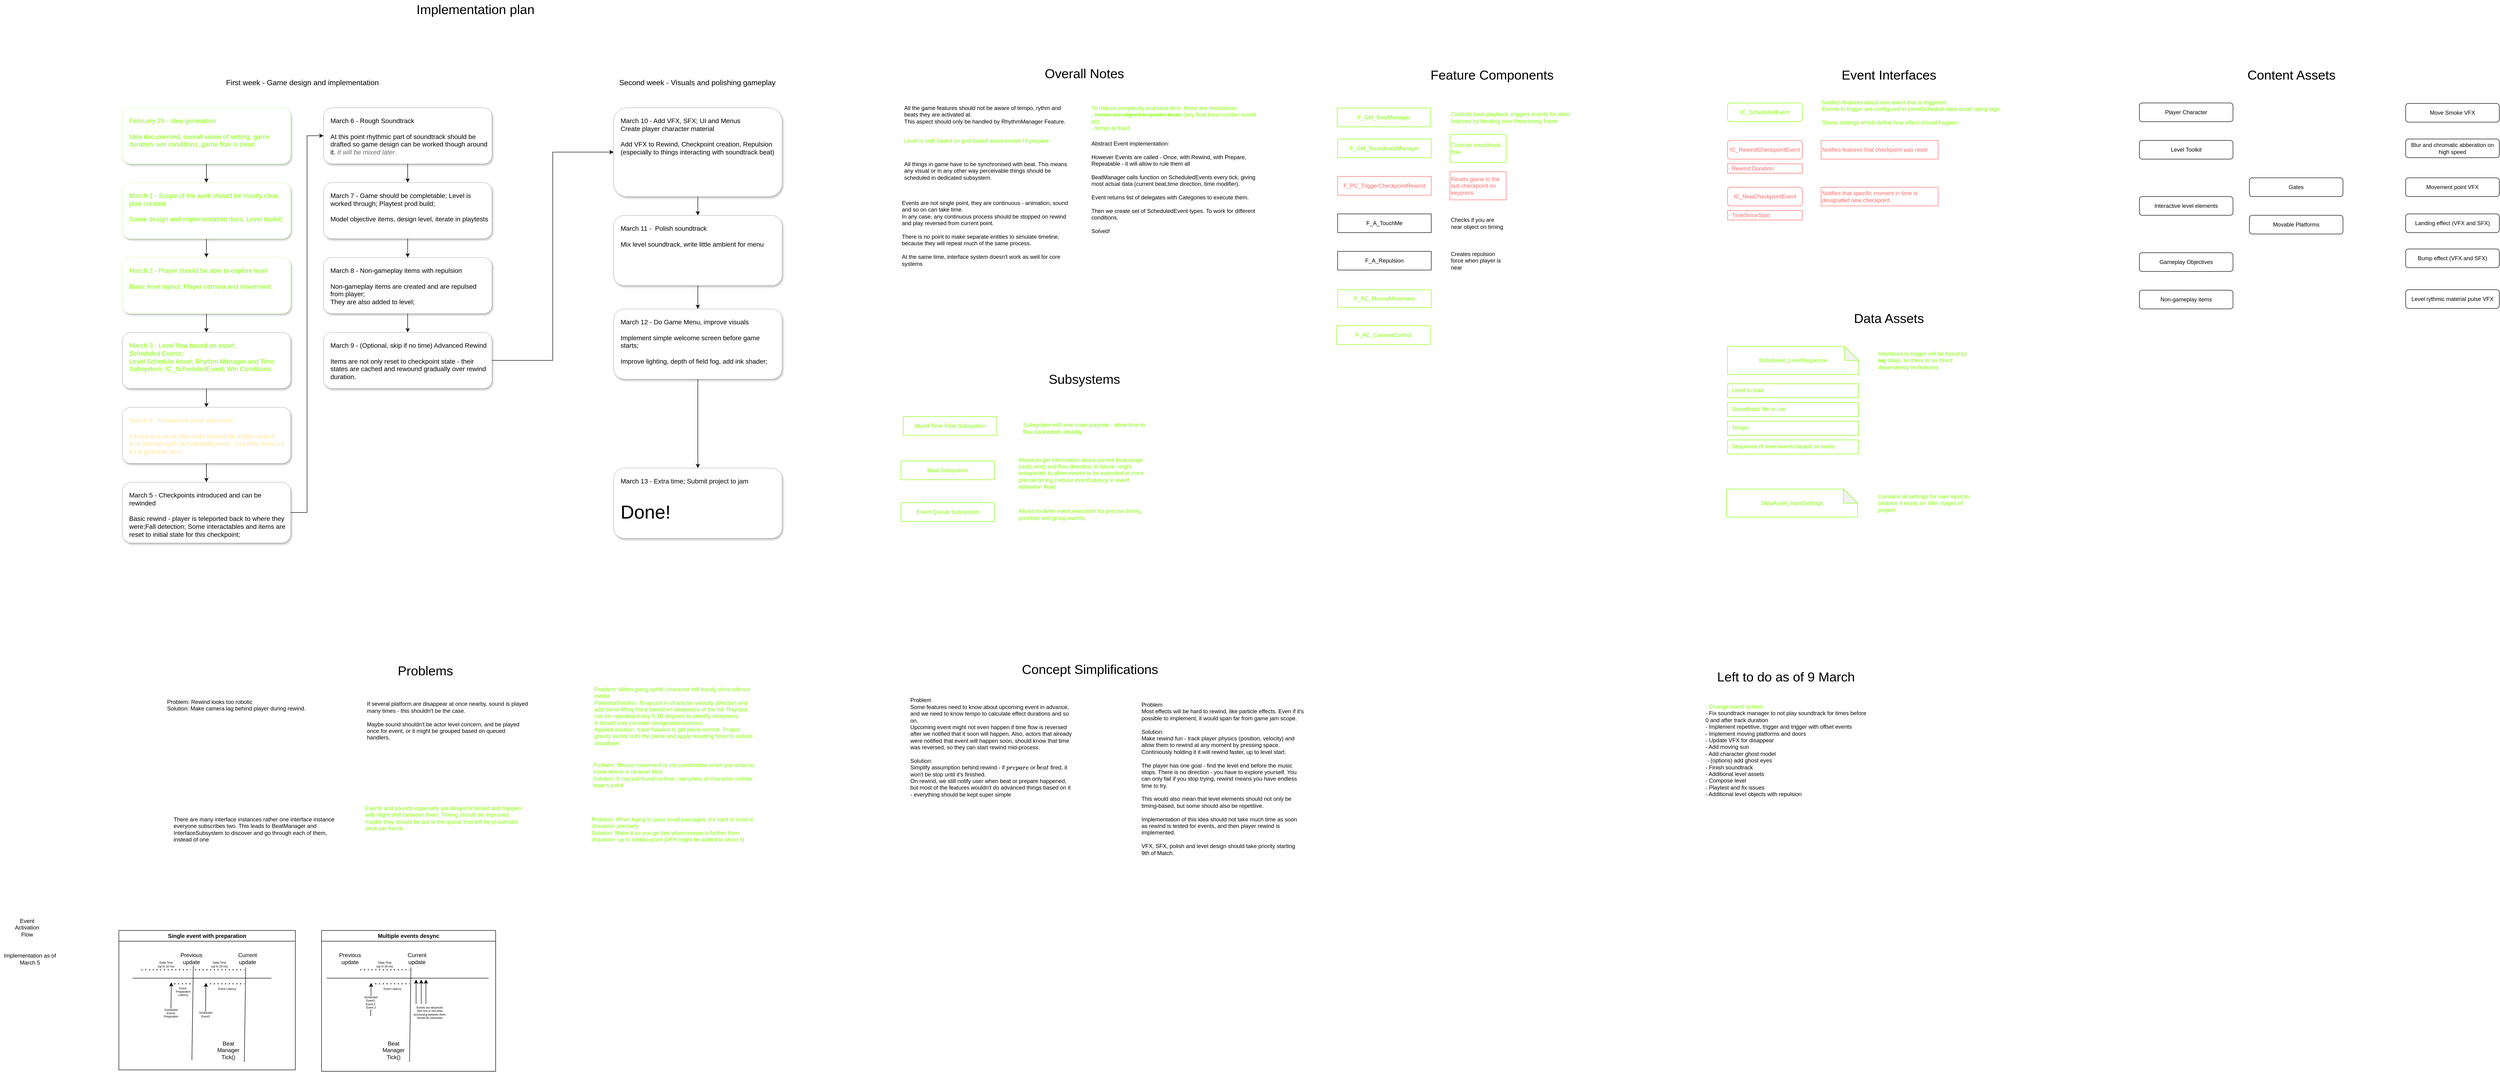 <mxfile version="23.1.5" type="device">
  <diagram name="Page-1" id="owv8p-Lf1dp_q_vDyG9w">
    <mxGraphModel dx="3429" dy="2417" grid="0" gridSize="10" guides="1" tooltips="1" connect="1" arrows="1" fold="1" page="0" pageScale="1" pageWidth="850" pageHeight="1100" math="0" shadow="0">
      <root>
        <mxCell id="0" />
        <mxCell id="1" parent="0" />
        <mxCell id="0gpyr5pIwed21yI04qNp-7" value="DataAsset_LevelSequence" style="shape=note;whiteSpace=wrap;html=1;backgroundOutline=1;darkOpacity=0.05;fontColor=#80FF00;strokeColor=#80FF00;" parent="1" vertex="1">
          <mxGeometry x="1760" y="-480" width="280" height="60" as="geometry" />
        </mxCell>
        <mxCell id="0gpyr5pIwed21yI04qNp-13" value="F_GM_SoundtrackManager" style="rounded=0;whiteSpace=wrap;html=1;fontColor=#80FF00;strokeColor=#80FF00;" parent="1" vertex="1">
          <mxGeometry x="927" y="-923" width="200" height="40" as="geometry" />
        </mxCell>
        <mxCell id="0gpyr5pIwed21yI04qNp-21" value="Interfaces to trigger will be found by &lt;strike&gt;tag&lt;/strike&gt;&amp;nbsp;class, so there is no direct dependency on features" style="text;html=1;align=left;verticalAlign=middle;whiteSpace=wrap;rounded=0;fontColor=#80FF00;strokeColor=none;" parent="1" vertex="1">
          <mxGeometry x="2080" y="-480" width="210" height="60" as="geometry" />
        </mxCell>
        <mxCell id="0gpyr5pIwed21yI04qNp-25" value="IC_RewindCheckpointEvent" style="rounded=1;whiteSpace=wrap;html=1;glass=0;fontColor=#FF6666;strokeColor=#FF6666;" parent="1" vertex="1">
          <mxGeometry x="1760" y="-920" width="160" height="40" as="geometry" />
        </mxCell>
        <mxCell id="0gpyr5pIwed21yI04qNp-26" value="F_GM_BeatManager" style="rounded=0;whiteSpace=wrap;html=1;fontColor=#80FF00;strokeColor=#80FF00;" parent="1" vertex="1">
          <mxGeometry x="926" y="-989" width="200" height="40" as="geometry" />
        </mxCell>
        <mxCell id="0gpyr5pIwed21yI04qNp-28" value="F_PC_TriggerCheckpointRewind" style="rounded=0;whiteSpace=wrap;html=1;strokeColor=#FF6666;fontColor=#FF6666;" parent="1" vertex="1">
          <mxGeometry x="927" y="-843" width="200" height="40" as="geometry" />
        </mxCell>
        <mxCell id="0gpyr5pIwed21yI04qNp-29" value="F_A_TouchMe" style="rounded=0;whiteSpace=wrap;html=1;" parent="1" vertex="1">
          <mxGeometry x="927" y="-763" width="200" height="40" as="geometry" />
        </mxCell>
        <mxCell id="0gpyr5pIwed21yI04qNp-31" value="Checks if you are near object on timing" style="text;html=1;align=left;verticalAlign=middle;whiteSpace=wrap;rounded=0;" parent="1" vertex="1">
          <mxGeometry x="1167" y="-763" width="120" height="40" as="geometry" />
        </mxCell>
        <mxCell id="0gpyr5pIwed21yI04qNp-32" value="Resets game to the last checkpoint on keypress" style="text;html=1;align=left;verticalAlign=middle;whiteSpace=wrap;rounded=0;strokeColor=#FF6666;fontColor=#FF6666;" parent="1" vertex="1">
          <mxGeometry x="1167" y="-853" width="120" height="60" as="geometry" />
        </mxCell>
        <mxCell id="0gpyr5pIwed21yI04qNp-33" value="Controls soundtrack flow" style="text;html=1;align=left;verticalAlign=middle;whiteSpace=wrap;rounded=0;fontColor=#80FF00;strokeColor=#80FF00;" parent="1" vertex="1">
          <mxGeometry x="1167" y="-933" width="120" height="60" as="geometry" />
        </mxCell>
        <mxCell id="0gpyr5pIwed21yI04qNp-35" value="F_A_Repulsion" style="rounded=0;whiteSpace=wrap;html=1;" parent="1" vertex="1">
          <mxGeometry x="927" y="-683" width="200" height="40" as="geometry" />
        </mxCell>
        <mxCell id="0gpyr5pIwed21yI04qNp-38" value="Creates repulsion force when player is near" style="text;html=1;align=left;verticalAlign=middle;whiteSpace=wrap;rounded=0;" parent="1" vertex="1">
          <mxGeometry x="1167" y="-683" width="120" height="40" as="geometry" />
        </mxCell>
        <mxCell id="0gpyr5pIwed21yI04qNp-39" value="IC_ScheduledEvent" style="rounded=1;whiteSpace=wrap;html=1;glass=0;strokeColor=#80FF00;fontColor=#80FF00;" parent="1" vertex="1">
          <mxGeometry x="1760" y="-1000" width="160" height="40" as="geometry" />
        </mxCell>
        <mxCell id="0gpyr5pIwed21yI04qNp-40" value="Feature Components" style="text;html=1;align=center;verticalAlign=middle;whiteSpace=wrap;rounded=0;fontSize=28;" parent="1" vertex="1">
          <mxGeometry x="1042" y="-1080" width="430" height="40" as="geometry" />
        </mxCell>
        <mxCell id="0gpyr5pIwed21yI04qNp-41" value="Event Interfaces" style="text;html=1;align=center;verticalAlign=middle;whiteSpace=wrap;rounded=0;fontSize=28;" parent="1" vertex="1">
          <mxGeometry x="1890" y="-1080" width="430" height="40" as="geometry" />
        </mxCell>
        <mxCell id="0gpyr5pIwed21yI04qNp-42" value="IC_NewCheckpointEvent" style="rounded=1;whiteSpace=wrap;html=1;glass=0;fontColor=#FF6666;strokeColor=#FF6666;" parent="1" vertex="1">
          <mxGeometry x="1760" y="-820" width="160" height="40" as="geometry" />
        </mxCell>
        <mxCell id="0gpyr5pIwed21yI04qNp-43" value="Notifies features about new event that is triggered. &lt;br&gt;Events to trigger are configured in LevelSchedule data asset using tags.&lt;br&gt;&lt;br&gt;Stores settings which define how effect should happen." style="text;html=1;align=left;verticalAlign=middle;whiteSpace=wrap;rounded=0;fontColor=#80FF00;" parent="1" vertex="1">
          <mxGeometry x="1960" y="-1015" width="395" height="70" as="geometry" />
        </mxCell>
        <mxCell id="0gpyr5pIwed21yI04qNp-44" value="Notifies features that checkpoint was reset" style="text;html=1;align=left;verticalAlign=middle;whiteSpace=wrap;rounded=0;fontColor=#FF6666;strokeColor=#FF6666;" parent="1" vertex="1">
          <mxGeometry x="1960" y="-920" width="250" height="40" as="geometry" />
        </mxCell>
        <mxCell id="0gpyr5pIwed21yI04qNp-45" value="Overall Notes" style="text;html=1;align=center;verticalAlign=middle;whiteSpace=wrap;rounded=0;fontSize=28;" parent="1" vertex="1">
          <mxGeometry x="266" y="-1083" width="240" height="40" as="geometry" />
        </mxCell>
        <mxCell id="0gpyr5pIwed21yI04qNp-46" value="All the game features should not be aware of tempo, rythm and beats they are activated at.&lt;br&gt;This aspect should only be handled by RhythmManager Feature." style="text;html=1;align=left;verticalAlign=top;whiteSpace=wrap;rounded=0;" parent="1" vertex="1">
          <mxGeometry x="-1" y="-1003" width="360" height="64" as="geometry" />
        </mxCell>
        <mxCell id="0gpyr5pIwed21yI04qNp-49" value="- Rewind Duration" style="text;html=1;align=left;verticalAlign=middle;whiteSpace=wrap;rounded=0;fontColor=#FF6666;strokeColor=#FF6666;" parent="1" vertex="1">
          <mxGeometry x="1760" y="-870" width="160" height="20" as="geometry" />
        </mxCell>
        <mxCell id="0gpyr5pIwed21yI04qNp-52" value="- TimeSinceStart" style="text;html=1;align=left;verticalAlign=middle;whiteSpace=wrap;rounded=0;fontColor=#FF6666;strokeColor=#FF6666;" parent="1" vertex="1">
          <mxGeometry x="1760" y="-770" width="160" height="20" as="geometry" />
        </mxCell>
        <mxCell id="0gpyr5pIwed21yI04qNp-53" value="Notifies that specific moment in time is designated new checkpoint." style="text;html=1;align=left;verticalAlign=middle;whiteSpace=wrap;rounded=0;fontColor=#FF6666;strokeColor=#FF6666;" parent="1" vertex="1">
          <mxGeometry x="1960" y="-820" width="250" height="40" as="geometry" />
        </mxCell>
        <mxCell id="0gpyr5pIwed21yI04qNp-55" value="Data Assets" style="text;html=1;align=center;verticalAlign=middle;whiteSpace=wrap;rounded=0;fontSize=28;" parent="1" vertex="1">
          <mxGeometry x="1890" y="-560" width="430" height="40" as="geometry" />
        </mxCell>
        <mxCell id="0gpyr5pIwed21yI04qNp-56" value="Content Assets" style="text;html=1;align=center;verticalAlign=middle;whiteSpace=wrap;rounded=0;fontSize=28;" parent="1" vertex="1">
          <mxGeometry x="2750" y="-1080" width="430" height="40" as="geometry" />
        </mxCell>
        <mxCell id="0gpyr5pIwed21yI04qNp-57" value="Player Character" style="rounded=1;whiteSpace=wrap;html=1;" parent="1" vertex="1">
          <mxGeometry x="2640" y="-1000" width="200" height="40" as="geometry" />
        </mxCell>
        <mxCell id="0gpyr5pIwed21yI04qNp-58" value="Level Toolkit" style="rounded=1;whiteSpace=wrap;html=1;" parent="1" vertex="1">
          <mxGeometry x="2640" y="-920" width="200" height="40" as="geometry" />
        </mxCell>
        <mxCell id="0gpyr5pIwed21yI04qNp-59" value="Non-gameplay items" style="rounded=1;whiteSpace=wrap;html=1;" parent="1" vertex="1">
          <mxGeometry x="2640" y="-600" width="200" height="40" as="geometry" />
        </mxCell>
        <mxCell id="0gpyr5pIwed21yI04qNp-60" value="Gameplay Objectives" style="rounded=1;whiteSpace=wrap;html=1;" parent="1" vertex="1">
          <mxGeometry x="2640" y="-680" width="200" height="40" as="geometry" />
        </mxCell>
        <mxCell id="0gpyr5pIwed21yI04qNp-61" value="Movable Platforms" style="rounded=1;whiteSpace=wrap;html=1;" parent="1" vertex="1">
          <mxGeometry x="2875" y="-760" width="200" height="40" as="geometry" />
        </mxCell>
        <mxCell id="0gpyr5pIwed21yI04qNp-62" value="Gates" style="rounded=1;whiteSpace=wrap;html=1;" parent="1" vertex="1">
          <mxGeometry x="2875" y="-840" width="200" height="40" as="geometry" />
        </mxCell>
        <mxCell id="0gpyr5pIwed21yI04qNp-63" value="Level is built based on grid-based asset toolset I&#39;ll prepare." style="text;html=1;align=left;verticalAlign=top;whiteSpace=wrap;rounded=0;fontColor=#80FF00;" parent="1" vertex="1">
          <mxGeometry x="-1" y="-933" width="360" height="50" as="geometry" />
        </mxCell>
        <mxCell id="0gpyr5pIwed21yI04qNp-64" value="Implementation plan" style="text;html=1;align=center;verticalAlign=middle;whiteSpace=wrap;rounded=0;fontSize=28;" parent="1" vertex="1">
          <mxGeometry x="-1070" y="-1220" width="310" height="40" as="geometry" />
        </mxCell>
        <mxCell id="0gpyr5pIwed21yI04qNp-78" style="edgeStyle=orthogonalEdgeStyle;rounded=0;orthogonalLoop=1;jettySize=auto;html=1;" parent="1" source="0gpyr5pIwed21yI04qNp-66" target="0gpyr5pIwed21yI04qNp-67" edge="1">
          <mxGeometry relative="1" as="geometry" />
        </mxCell>
        <mxCell id="0gpyr5pIwed21yI04qNp-66" value="&lt;font color=&quot;#80ff00&quot; style=&quot;font-size: 14px;&quot;&gt;&lt;font style=&quot;font-size: 14px;&quot;&gt;February 29 - Idea generation&lt;/font&gt;&lt;br&gt;&lt;br&gt;Idea documented, overall vision of setting, game duration, win conditions, game flow is clear;&lt;/font&gt;" style="text;html=1;align=left;verticalAlign=top;whiteSpace=wrap;rounded=1;fontSize=14;fillColor=default;glass=0;shadow=1;strokeColor=#80FF00;strokeWidth=0.25;spacingTop=5;spacing=10;spacingLeft=5;" parent="1" vertex="1">
          <mxGeometry x="-1670" y="-990" width="360" height="120" as="geometry" />
        </mxCell>
        <mxCell id="0gpyr5pIwed21yI04qNp-79" style="edgeStyle=orthogonalEdgeStyle;rounded=0;orthogonalLoop=1;jettySize=auto;html=1;" parent="1" source="0gpyr5pIwed21yI04qNp-67" target="0gpyr5pIwed21yI04qNp-68" edge="1">
          <mxGeometry relative="1" as="geometry" />
        </mxCell>
        <mxCell id="0gpyr5pIwed21yI04qNp-67" value="&lt;font color=&quot;#80ff00&quot;&gt;&lt;font style=&quot;font-size: 14px;&quot;&gt;March 1 - &lt;/font&gt;&lt;font style=&quot;font-size: 14px;&quot;&gt;Scope of the work should be mostly clear, plan created&lt;/font&gt;&lt;br&gt;&lt;br&gt;Game design and implementation docs, Level toolkit;&lt;/font&gt;&lt;div&gt;&lt;br&gt;&lt;/div&gt;" style="text;html=1;align=left;verticalAlign=top;whiteSpace=wrap;rounded=1;fontSize=14;fillColor=default;glass=0;shadow=1;strokeColor=#80FF00;strokeWidth=0.25;spacingTop=5;spacing=10;spacingLeft=5;" parent="1" vertex="1">
          <mxGeometry x="-1670" y="-830" width="360" height="120" as="geometry" />
        </mxCell>
        <mxCell id="0gpyr5pIwed21yI04qNp-80" style="edgeStyle=orthogonalEdgeStyle;rounded=0;orthogonalLoop=1;jettySize=auto;html=1;" parent="1" source="0gpyr5pIwed21yI04qNp-68" target="0gpyr5pIwed21yI04qNp-70" edge="1">
          <mxGeometry relative="1" as="geometry" />
        </mxCell>
        <mxCell id="0gpyr5pIwed21yI04qNp-68" value="&lt;font color=&quot;#80ff00&quot;&gt;March 2 - Player should be able to explore level&lt;br&gt;&lt;br&gt;Basic level layout; Player camera and movement; &lt;/font&gt;&lt;div&gt;&lt;br&gt;&lt;/div&gt;" style="text;html=1;align=left;verticalAlign=top;whiteSpace=wrap;rounded=1;fontSize=14;fillColor=default;glass=0;shadow=1;strokeColor=#80FF00;strokeWidth=0.25;spacingTop=5;spacing=10;spacingLeft=5;" parent="1" vertex="1">
          <mxGeometry x="-1670" y="-670" width="360" height="120" as="geometry" />
        </mxCell>
        <mxCell id="0gpyr5pIwed21yI04qNp-81" style="edgeStyle=orthogonalEdgeStyle;rounded=0;orthogonalLoop=1;jettySize=auto;html=1;" parent="1" source="0gpyr5pIwed21yI04qNp-70" target="0gpyr5pIwed21yI04qNp-72" edge="1">
          <mxGeometry relative="1" as="geometry" />
        </mxCell>
        <mxCell id="0gpyr5pIwed21yI04qNp-70" value="&lt;font color=&quot;#80ff00&quot;&gt;March 3 - Level flow based on asset;&lt;br&gt;Scheduled Events;&lt;/font&gt;&amp;nbsp;&lt;br&gt;&lt;font color=&quot;#80ff00&quot;&gt;Level Schedule Asset; Rhythm Manager and Time Subsystem; IC_ScheduledEvent; Win Conditions;&amp;nbsp;&lt;/font&gt;" style="text;html=1;align=left;verticalAlign=top;whiteSpace=wrap;rounded=1;fontSize=14;fillColor=default;glass=0;shadow=1;strokeColor=default;strokeWidth=0.25;spacingTop=5;spacing=10;spacingLeft=5;" parent="1" vertex="1">
          <mxGeometry x="-1670" y="-510" width="360" height="120" as="geometry" />
        </mxCell>
        <mxCell id="0gpyr5pIwed21yI04qNp-85" style="edgeStyle=orthogonalEdgeStyle;rounded=0;orthogonalLoop=1;jettySize=auto;html=1;" parent="1" source="0gpyr5pIwed21yI04qNp-72" target="0gpyr5pIwed21yI04qNp-84" edge="1">
          <mxGeometry relative="1" as="geometry" />
        </mxCell>
        <mxCell id="0gpyr5pIwed21yI04qNp-72" value="March 4 - Interactive level elements;&lt;br&gt;&lt;br&gt;Interfactive level elements should be implemented and interact with ScheduledEvents; TouchMe Feature; First pickable item;" style="text;html=1;align=left;verticalAlign=top;whiteSpace=wrap;rounded=1;fontSize=14;fillColor=default;glass=0;shadow=1;strokeColor=default;strokeWidth=0.25;spacingTop=5;spacing=10;spacingLeft=5;fontColor=#FFE599;" parent="1" vertex="1">
          <mxGeometry x="-1670" y="-350" width="360" height="120" as="geometry" />
        </mxCell>
        <mxCell id="0gpyr5pIwed21yI04qNp-75" value="Interactive level elements" style="rounded=1;whiteSpace=wrap;html=1;" parent="1" vertex="1">
          <mxGeometry x="2640" y="-800" width="200" height="40" as="geometry" />
        </mxCell>
        <mxCell id="0gpyr5pIwed21yI04qNp-82" value="First week - Game design and implementation" style="text;html=1;align=left;verticalAlign=top;whiteSpace=wrap;rounded=0;fontSize=16;" parent="1" vertex="1">
          <mxGeometry x="-1450" y="-1060" width="360" height="40" as="geometry" />
        </mxCell>
        <mxCell id="0gpyr5pIwed21yI04qNp-83" value="Second week - Visuals and polishing gameplay" style="text;html=1;align=left;verticalAlign=top;whiteSpace=wrap;rounded=0;fontSize=16;" parent="1" vertex="1">
          <mxGeometry x="-610" y="-1060" width="360" height="40" as="geometry" />
        </mxCell>
        <mxCell id="0gpyr5pIwed21yI04qNp-87" style="edgeStyle=orthogonalEdgeStyle;rounded=0;orthogonalLoop=1;jettySize=auto;html=1;entryX=0;entryY=0.5;entryDx=0;entryDy=0;" parent="1" source="0gpyr5pIwed21yI04qNp-84" target="0gpyr5pIwed21yI04qNp-88" edge="1">
          <mxGeometry relative="1" as="geometry">
            <mxPoint x="-1190" y="-930" as="targetPoint" />
          </mxGeometry>
        </mxCell>
        <mxCell id="0gpyr5pIwed21yI04qNp-84" value="March 5 - Checkpoints introduced and can be rewinded&lt;br&gt;&lt;br&gt;Basic rewind - player is teleported back to where they were;Fall detection;&amp;nbsp;Some interactables and items are reset to initial state for this checkpoint;" style="text;html=1;align=left;verticalAlign=top;whiteSpace=wrap;rounded=1;fontSize=14;fillColor=default;glass=0;shadow=1;strokeColor=default;strokeWidth=0.25;spacingTop=5;spacing=10;spacingLeft=5;" parent="1" vertex="1">
          <mxGeometry x="-1670" y="-190" width="360" height="130" as="geometry" />
        </mxCell>
        <mxCell id="0gpyr5pIwed21yI04qNp-107" style="edgeStyle=orthogonalEdgeStyle;rounded=0;orthogonalLoop=1;jettySize=auto;html=1;" parent="1" source="0gpyr5pIwed21yI04qNp-88" target="0gpyr5pIwed21yI04qNp-104" edge="1">
          <mxGeometry relative="1" as="geometry" />
        </mxCell>
        <mxCell id="0gpyr5pIwed21yI04qNp-88" value="March 6 - Rough Soundtrack&lt;br&gt;&lt;br&gt;At this point rhythmic part of soundtrack should be drafted so game design can be worked though around it.&amp;nbsp;&lt;i&gt;&lt;font color=&quot;#696969&quot;&gt;It will be mixed later.&lt;/font&gt;&lt;/i&gt;&lt;br&gt;&lt;div&gt;&lt;br&gt;&lt;/div&gt;" style="text;html=1;align=left;verticalAlign=top;whiteSpace=wrap;rounded=1;fontSize=14;fillColor=default;glass=0;shadow=1;strokeColor=default;strokeWidth=0.25;spacingTop=5;spacing=10;spacingLeft=5;" parent="1" vertex="1">
          <mxGeometry x="-1240" y="-990" width="360" height="120" as="geometry" />
        </mxCell>
        <mxCell id="0gpyr5pIwed21yI04qNp-92" style="edgeStyle=orthogonalEdgeStyle;rounded=0;orthogonalLoop=1;jettySize=auto;html=1;entryX=0.5;entryY=0;entryDx=0;entryDy=0;" parent="1" source="0gpyr5pIwed21yI04qNp-90" target="0gpyr5pIwed21yI04qNp-93" edge="1">
          <mxGeometry relative="1" as="geometry">
            <mxPoint x="-1060" y="-670" as="targetPoint" />
          </mxGeometry>
        </mxCell>
        <mxCell id="0gpyr5pIwed21yI04qNp-90" value="March 8 - Non-gameplay items with repulsion&lt;br&gt;&lt;br&gt;Non-gameplay items are created and are repulsed from player;&lt;br&gt;They are also added to level;" style="text;html=1;align=left;verticalAlign=top;whiteSpace=wrap;rounded=1;fontSize=14;fillColor=default;glass=0;shadow=1;strokeColor=default;strokeWidth=0.25;spacingTop=5;spacing=10;spacingLeft=5;" parent="1" vertex="1">
          <mxGeometry x="-1240" y="-670" width="360" height="120" as="geometry" />
        </mxCell>
        <mxCell id="0gpyr5pIwed21yI04qNp-110" style="edgeStyle=orthogonalEdgeStyle;rounded=0;orthogonalLoop=1;jettySize=auto;html=1;entryX=0;entryY=0.5;entryDx=0;entryDy=0;" parent="1" source="0gpyr5pIwed21yI04qNp-93" target="0gpyr5pIwed21yI04qNp-109" edge="1">
          <mxGeometry relative="1" as="geometry" />
        </mxCell>
        <mxCell id="0gpyr5pIwed21yI04qNp-93" value="March 9 - (Optional, skip if no time) Advanced Rewind&lt;br&gt;&lt;br&gt;Items are not only reset to checkpoint state - their states are cached and rewound gradually over rewind duration." style="text;html=1;align=left;verticalAlign=top;whiteSpace=wrap;rounded=1;fontSize=14;fillColor=default;glass=0;shadow=1;strokeColor=default;strokeWidth=0.25;spacingTop=5;spacing=10;spacingLeft=5;" parent="1" vertex="1">
          <mxGeometry x="-1240" y="-510" width="360" height="120" as="geometry" />
        </mxCell>
        <mxCell id="0gpyr5pIwed21yI04qNp-94" value="All things in game have to be synchronised with beat. This means any visual or in any other way perceivable things should be scheduled in dedicated subsystem." style="text;html=1;align=left;verticalAlign=top;whiteSpace=wrap;rounded=0;" parent="1" vertex="1">
          <mxGeometry x="-1" y="-883" width="360" height="60" as="geometry" />
        </mxCell>
        <mxCell id="0gpyr5pIwed21yI04qNp-96" value="- Level to load&lt;div&gt;&lt;br&gt;&lt;/div&gt;" style="text;html=1;align=left;verticalAlign=top;whiteSpace=wrap;rounded=0;fontColor=#80FF00;strokeColor=#80FF00;" parent="1" vertex="1">
          <mxGeometry x="1760" y="-400" width="280" height="30" as="geometry" />
        </mxCell>
        <mxCell id="0gpyr5pIwed21yI04qNp-97" value="- Soundtrack file to use" style="text;html=1;align=left;verticalAlign=top;whiteSpace=wrap;rounded=0;fontColor=#80FF00;strokeColor=#80FF00;" parent="1" vertex="1">
          <mxGeometry x="1760" y="-360" width="280" height="30" as="geometry" />
        </mxCell>
        <mxCell id="0gpyr5pIwed21yI04qNp-98" value="- Sequence of level events based on beats" style="text;html=1;align=left;verticalAlign=top;whiteSpace=wrap;rounded=0;fontColor=#80FF00;strokeColor=#80FF00;" parent="1" vertex="1">
          <mxGeometry x="1760" y="-280" width="280" height="30" as="geometry" />
        </mxCell>
        <mxCell id="0gpyr5pIwed21yI04qNp-99" value="- Tempo" style="text;html=1;align=left;verticalAlign=top;whiteSpace=wrap;rounded=0;fontColor=#80FF00;strokeColor=#80FF00;" parent="1" vertex="1">
          <mxGeometry x="1760" y="-320" width="280" height="30" as="geometry" />
        </mxCell>
        <mxCell id="0gpyr5pIwed21yI04qNp-100" value="To reduce complexity and save time, those are restrictions:&lt;br&gt;-&amp;nbsp;&lt;strike&gt;events are aligned to quarter beats&lt;/strike&gt;&amp;nbsp;(any float beat number would do)&lt;br&gt;- tempo is fixed&amp;nbsp;" style="text;html=1;align=left;verticalAlign=top;whiteSpace=wrap;rounded=0;fontColor=#80FF00;" parent="1" vertex="1">
          <mxGeometry x="399" y="-1003" width="360" height="67" as="geometry" />
        </mxCell>
        <mxCell id="0gpyr5pIwed21yI04qNp-108" value="" style="edgeStyle=orthogonalEdgeStyle;rounded=0;orthogonalLoop=1;jettySize=auto;html=1;" parent="1" source="0gpyr5pIwed21yI04qNp-104" target="0gpyr5pIwed21yI04qNp-90" edge="1">
          <mxGeometry relative="1" as="geometry" />
        </mxCell>
        <mxCell id="0gpyr5pIwed21yI04qNp-104" value="March 7 - Game should be completable; Level is worked through; Playtest prod build;&lt;br&gt;&lt;div&gt;&lt;br&gt;&lt;/div&gt;&lt;div&gt;Model objective items, design level, iterate in playtests&lt;/div&gt;" style="text;html=1;align=left;verticalAlign=top;whiteSpace=wrap;rounded=1;fontSize=14;fillColor=default;glass=0;shadow=1;strokeColor=default;strokeWidth=0.25;spacingTop=5;spacing=10;spacingLeft=5;" parent="1" vertex="1">
          <mxGeometry x="-1240" y="-830" width="360" height="120" as="geometry" />
        </mxCell>
        <mxCell id="0gpyr5pIwed21yI04qNp-115" style="edgeStyle=orthogonalEdgeStyle;rounded=0;orthogonalLoop=1;jettySize=auto;html=1;entryX=0.5;entryY=0;entryDx=0;entryDy=0;" parent="1" source="0gpyr5pIwed21yI04qNp-109" target="0gpyr5pIwed21yI04qNp-113" edge="1">
          <mxGeometry relative="1" as="geometry" />
        </mxCell>
        <mxCell id="0gpyr5pIwed21yI04qNp-109" value="March 10 - Add VFX, SFX; UI and Menus&lt;br&gt;Create player character material&lt;br&gt;&lt;br&gt;Add VFX to Rewind, Checkpoint creation, Repulsion (especially to things interacting with soundtrack beat)&lt;br&gt;&lt;div&gt;&lt;br&gt;&lt;/div&gt;" style="text;html=1;align=left;verticalAlign=top;whiteSpace=wrap;rounded=1;fontSize=14;fillColor=default;glass=0;shadow=1;strokeColor=default;strokeWidth=0.25;spacingTop=5;spacing=10;spacingLeft=5;" parent="1" vertex="1">
          <mxGeometry x="-620" y="-990" width="360" height="190" as="geometry" />
        </mxCell>
        <mxCell id="0gpyr5pIwed21yI04qNp-118" style="edgeStyle=orthogonalEdgeStyle;rounded=0;orthogonalLoop=1;jettySize=auto;html=1;entryX=0.5;entryY=0;entryDx=0;entryDy=0;" parent="1" source="0gpyr5pIwed21yI04qNp-113" target="0gpyr5pIwed21yI04qNp-116" edge="1">
          <mxGeometry relative="1" as="geometry" />
        </mxCell>
        <mxCell id="0gpyr5pIwed21yI04qNp-113" value="March 11 -&amp;nbsp; Polish soundtrack&lt;br&gt;&lt;br&gt;Mix level soundtrack, write little ambient for menu" style="text;html=1;align=left;verticalAlign=top;whiteSpace=wrap;rounded=1;fontSize=14;fillColor=default;glass=0;shadow=1;strokeColor=default;strokeWidth=0.25;spacingTop=5;spacing=10;spacingLeft=5;" parent="1" vertex="1">
          <mxGeometry x="-620" y="-760" width="360" height="150" as="geometry" />
        </mxCell>
        <mxCell id="0gpyr5pIwed21yI04qNp-119" style="edgeStyle=orthogonalEdgeStyle;rounded=0;orthogonalLoop=1;jettySize=auto;html=1;entryX=0.5;entryY=0;entryDx=0;entryDy=0;" parent="1" source="0gpyr5pIwed21yI04qNp-116" target="0gpyr5pIwed21yI04qNp-120" edge="1">
          <mxGeometry relative="1" as="geometry">
            <mxPoint x="-440" y="-220" as="targetPoint" />
          </mxGeometry>
        </mxCell>
        <mxCell id="0gpyr5pIwed21yI04qNp-116" value="March 12 - Do Game Menu, improve visuals&lt;br&gt;&lt;br&gt;&lt;div&gt;Implement simple welcome screen before game starts;&lt;/div&gt;&lt;div&gt;&lt;br&gt;&lt;/div&gt;&lt;div&gt;Improve lighting, depth of field fog, add ink shader;&lt;br&gt;&lt;/div&gt;" style="text;html=1;align=left;verticalAlign=top;whiteSpace=wrap;rounded=1;fontSize=14;fillColor=default;glass=0;shadow=1;strokeColor=default;strokeWidth=0.25;spacingTop=5;spacing=10;spacingLeft=5;" parent="1" vertex="1">
          <mxGeometry x="-620" y="-560" width="360" height="150" as="geometry" />
        </mxCell>
        <mxCell id="0gpyr5pIwed21yI04qNp-120" value="March 13&amp;nbsp;- Extra time; Submit project to jam&lt;br&gt;&lt;br&gt;&lt;br&gt;&lt;div style=&quot;&quot;&gt;&lt;span style=&quot;background-color: initial; font-size: 40px;&quot;&gt;Done!&lt;/span&gt;&lt;/div&gt;" style="text;html=1;align=left;verticalAlign=top;whiteSpace=wrap;rounded=1;fontSize=14;fillColor=default;glass=0;shadow=1;strokeColor=default;strokeWidth=0.25;spacingTop=5;spacing=10;spacingLeft=5;" parent="1" vertex="1">
          <mxGeometry x="-620" y="-220" width="360" height="150" as="geometry" />
        </mxCell>
        <mxCell id="EbccCRgriFr5bWuw-MQq-2" value="F_AC_MouseMovement" style="rounded=0;whiteSpace=wrap;html=1;strokeColor=#80FF00;fontColor=#80FF00;" parent="1" vertex="1">
          <mxGeometry x="927" y="-601" width="200" height="38" as="geometry" />
        </mxCell>
        <mxCell id="EbccCRgriFr5bWuw-MQq-3" value="F_AC_CameraControl" style="rounded=0;whiteSpace=wrap;html=1;strokeColor=#80FF00;fontColor=#80FF00;" parent="1" vertex="1">
          <mxGeometry x="925" y="-524" width="200" height="40" as="geometry" />
        </mxCell>
        <mxCell id="EbccCRgriFr5bWuw-MQq-4" value="Controls beat playback, triggers events for other features by iterating over them every frame" style="text;html=1;align=left;verticalAlign=middle;whiteSpace=wrap;rounded=0;fontColor=#80FF00;" parent="1" vertex="1">
          <mxGeometry x="1167" y="-999" width="279" height="60" as="geometry" />
        </mxCell>
        <mxCell id="EbccCRgriFr5bWuw-MQq-5" value="DataAsset_InputSettings" style="shape=note;whiteSpace=wrap;html=1;backgroundOutline=1;darkOpacity=0.05;fontColor=#80FF00;strokeColor=#80FF00;" parent="1" vertex="1">
          <mxGeometry x="1758" y="-175" width="280" height="60" as="geometry" />
        </mxCell>
        <mxCell id="EbccCRgriFr5bWuw-MQq-6" value="Contains all settings for user input to balance it easily on later stages of project" style="text;html=1;align=left;verticalAlign=middle;whiteSpace=wrap;rounded=0;fontColor=#80FF00;strokeColor=none;" parent="1" vertex="1">
          <mxGeometry x="2080" y="-175" width="210" height="60" as="geometry" />
        </mxCell>
        <mxCell id="EbccCRgriFr5bWuw-MQq-7" value="Subsystems" style="text;html=1;align=center;verticalAlign=middle;whiteSpace=wrap;rounded=0;fontSize=28;" parent="1" vertex="1">
          <mxGeometry x="171" y="-430" width="430" height="40" as="geometry" />
        </mxCell>
        <mxCell id="EbccCRgriFr5bWuw-MQq-8" value="World Time Flow Subsystem" style="rounded=0;whiteSpace=wrap;html=1;fontColor=#80FF00;strokeColor=#80FF00;" parent="1" vertex="1">
          <mxGeometry x="-1" y="-330" width="200" height="40" as="geometry" />
        </mxCell>
        <mxCell id="EbccCRgriFr5bWuw-MQq-9" value="Subsystem with one main purpose - allow time to flow backwards steadily" style="text;html=1;align=left;verticalAlign=middle;whiteSpace=wrap;rounded=0;fontColor=#80FF00;" parent="1" vertex="1">
          <mxGeometry x="253" y="-335" width="282" height="60" as="geometry" />
        </mxCell>
        <mxCell id="PKnEZbOWq2XSmy1zuEi0-1" value="Problems" style="text;html=1;align=center;verticalAlign=middle;whiteSpace=wrap;rounded=0;fontSize=28;" parent="1" vertex="1">
          <mxGeometry x="-1177" y="193" width="310" height="40" as="geometry" />
        </mxCell>
        <mxCell id="PKnEZbOWq2XSmy1zuEi0-3" value="Events and sounds especially are desynchronised and happen with slight shift between them. Timing should be improved, maybe they should be put in the queue that will be processed once per frame.&amp;nbsp;" style="text;html=1;align=left;verticalAlign=middle;whiteSpace=wrap;rounded=0;fontColor=#80FF00;" parent="1" vertex="1">
          <mxGeometry x="-1153" y="495" width="349" height="65" as="geometry" />
        </mxCell>
        <mxCell id="PKnEZbOWq2XSmy1zuEi0-5" value="Problem&lt;br&gt;Some features need to know about upcoming event in advance, and we need to know tempo to calculate effect durations and so on.&amp;nbsp;&amp;nbsp;&lt;br&gt;Upcoming event might not even happen if time flow is reversed after we notified that it soon will happen. Also, actors that already were notified that event will happen soon, should know that time was reversed, so they can start rewind mid-process.&lt;br&gt;&lt;br&gt;Solution:&lt;br&gt;Simplify assumption behind rewind - if `prepare` or `beat` fired, it won&#39;t be stop until it&#39;s finished.&amp;nbsp;&lt;br&gt;On rewind, we still notify user when beat or prepare happened, but most of the features wouldn&#39;t do advanced things based on it - everything should be kept super simple&lt;br&gt;&lt;div&gt;&lt;br&gt;&lt;/div&gt;" style="text;html=1;align=left;verticalAlign=middle;whiteSpace=wrap;rounded=0;" parent="1" vertex="1">
          <mxGeometry x="12" y="273" width="349" height="222" as="geometry" />
        </mxCell>
        <mxCell id="PKnEZbOWq2XSmy1zuEi0-6" value="If several platform are disappear at once nearby, sound is played many times - this shouldn&#39;t be the case.&lt;br&gt;&lt;br&gt;Maybe sound shouldn&#39;t be actor level concern, and be played once for event, or it might be grouped based on queued handlers." style="text;html=1;align=left;verticalAlign=middle;whiteSpace=wrap;rounded=0;" parent="1" vertex="1">
          <mxGeometry x="-1149" y="266" width="349" height="108" as="geometry" />
        </mxCell>
        <mxCell id="PKnEZbOWq2XSmy1zuEi0-7" value="" style="endArrow=none;html=1;rounded=0;" parent="1" edge="1">
          <mxGeometry width="50" height="50" relative="1" as="geometry">
            <mxPoint x="-1233" y="870" as="sourcePoint" />
            <mxPoint x="-887" y="870" as="targetPoint" />
          </mxGeometry>
        </mxCell>
        <mxCell id="PKnEZbOWq2XSmy1zuEi0-8" value="Event Activation Flow" style="text;html=1;align=center;verticalAlign=middle;whiteSpace=wrap;rounded=0;" parent="1" vertex="1">
          <mxGeometry x="-1903" y="733" width="60" height="57" as="geometry" />
        </mxCell>
        <mxCell id="PKnEZbOWq2XSmy1zuEi0-10" value="Implementation as of March 5" style="text;html=1;align=center;verticalAlign=middle;whiteSpace=wrap;rounded=0;" parent="1" vertex="1">
          <mxGeometry x="-1931" y="814" width="128" height="30" as="geometry" />
        </mxCell>
        <mxCell id="PKnEZbOWq2XSmy1zuEi0-11" value="" style="endArrow=none;dashed=1;html=1;dashPattern=1 3;strokeWidth=2;rounded=0;" parent="1" edge="1">
          <mxGeometry width="50" height="50" relative="1" as="geometry">
            <mxPoint x="-1161" y="852" as="sourcePoint" />
            <mxPoint x="-1056" y="852" as="targetPoint" />
          </mxGeometry>
        </mxCell>
        <mxCell id="PKnEZbOWq2XSmy1zuEi0-12" value="Previous update" style="text;html=1;align=center;verticalAlign=middle;whiteSpace=wrap;rounded=0;" parent="1" vertex="1">
          <mxGeometry x="-1213" y="814" width="60" height="27" as="geometry" />
        </mxCell>
        <mxCell id="PKnEZbOWq2XSmy1zuEi0-13" value="Current update" style="text;html=1;align=center;verticalAlign=middle;whiteSpace=wrap;rounded=0;" parent="1" vertex="1">
          <mxGeometry x="-1070" y="814" width="60" height="27" as="geometry" />
        </mxCell>
        <mxCell id="PKnEZbOWq2XSmy1zuEi0-14" value="&lt;font style=&quot;font-size: 6px;&quot;&gt;Delta Time &lt;br&gt;(up to 16 ms)&lt;/font&gt;" style="text;html=1;align=center;verticalAlign=middle;whiteSpace=wrap;rounded=0;fontSize=6;" parent="1" vertex="1">
          <mxGeometry x="-1139" y="826" width="60" height="30" as="geometry" />
        </mxCell>
        <mxCell id="PKnEZbOWq2XSmy1zuEi0-16" value="" style="endArrow=classic;html=1;rounded=0;" parent="1" edge="1">
          <mxGeometry width="50" height="50" relative="1" as="geometry">
            <mxPoint x="-1139" y="951" as="sourcePoint" />
            <mxPoint x="-1138" y="880" as="targetPoint" />
          </mxGeometry>
        </mxCell>
        <mxCell id="PKnEZbOWq2XSmy1zuEi0-17" value="Scheduled&lt;br style=&quot;font-size: 6px;&quot;&gt;Event1, &lt;br style=&quot;font-size: 6px;&quot;&gt;Event 2, &lt;br style=&quot;font-size: 6px;&quot;&gt;Event 3" style="edgeLabel;html=1;align=center;verticalAlign=middle;resizable=0;points=[];fontSize=6;" parent="PKnEZbOWq2XSmy1zuEi0-16" vertex="1" connectable="0">
          <mxGeometry x="0.26" y="1" relative="1" as="geometry">
            <mxPoint y="15" as="offset" />
          </mxGeometry>
        </mxCell>
        <mxCell id="PKnEZbOWq2XSmy1zuEi0-18" value="" style="endArrow=none;dashed=1;html=1;dashPattern=1 3;strokeWidth=2;rounded=0;" parent="1" edge="1">
          <mxGeometry width="50" height="50" relative="1" as="geometry">
            <mxPoint x="-1129" y="882" as="sourcePoint" />
            <mxPoint x="-1056" y="882" as="targetPoint" />
          </mxGeometry>
        </mxCell>
        <mxCell id="PKnEZbOWq2XSmy1zuEi0-19" value="&lt;font style=&quot;&quot;&gt;&lt;font style=&quot;font-size: 6px;&quot;&gt;Event Latency&lt;/font&gt;&lt;br&gt;&lt;/font&gt;" style="edgeLabel;html=1;align=center;verticalAlign=middle;resizable=0;points=[];" parent="PKnEZbOWq2XSmy1zuEi0-18" vertex="1" connectable="0">
          <mxGeometry x="0.172" y="1" relative="1" as="geometry">
            <mxPoint x="-7" y="10" as="offset" />
          </mxGeometry>
        </mxCell>
        <mxCell id="PKnEZbOWq2XSmy1zuEi0-21" value="" style="endArrow=none;html=1;rounded=0;" parent="1" edge="1">
          <mxGeometry width="50" height="50" relative="1" as="geometry">
            <mxPoint x="-1056" y="1049" as="sourcePoint" />
            <mxPoint x="-1053" y="847" as="targetPoint" />
          </mxGeometry>
        </mxCell>
        <mxCell id="PKnEZbOWq2XSmy1zuEi0-22" value="Beat Manager Tick()" style="text;html=1;align=center;verticalAlign=middle;whiteSpace=wrap;rounded=0;" parent="1" vertex="1">
          <mxGeometry x="-1120" y="997" width="60" height="54" as="geometry" />
        </mxCell>
        <mxCell id="PKnEZbOWq2XSmy1zuEi0-29" value="There are many interface instances rather one interface instance everyone subscribes two. This leads to BeatManager and InterfaceSubsystem to discover and go through each of them, instead of one&amp;nbsp;" style="text;html=1;align=left;verticalAlign=middle;whiteSpace=wrap;rounded=0;" parent="1" vertex="1">
          <mxGeometry x="-1562" y="498" width="349" height="108" as="geometry" />
        </mxCell>
        <mxCell id="PKnEZbOWq2XSmy1zuEi0-33" value="Problem: Mouse movement is not comfortable when you what no move where is no level floor&lt;br&gt;Solution: If raycast found no floor, use plane of character collider lowers point" style="text;html=1;align=left;verticalAlign=middle;whiteSpace=wrap;rounded=0;fontColor=#80FF00;" parent="1" vertex="1">
          <mxGeometry x="-666" y="382" width="349" height="108" as="geometry" />
        </mxCell>
        <mxCell id="PKnEZbOWq2XSmy1zuEi0-34" value="Problem: When going uphill, character still barely clims without inertia&lt;br&gt;PotentialSolution: If raycast in character velocity direction and add some lifting force based on steepness of the hill. Raycast can be repeated every 5-10 degrees to identify steepness.&lt;br&gt;It should only consider navigatable meshes.&lt;br&gt;Applied solution: trace forward to get plane normal. Project gravity vector onto the plane and apply resulting force to reduce slowdown." style="text;html=1;align=left;verticalAlign=middle;whiteSpace=wrap;rounded=0;fontColor=#80FF00;" parent="1" vertex="1">
          <mxGeometry x="-663" y="233" width="349" height="153.5" as="geometry" />
        </mxCell>
        <mxCell id="PKnEZbOWq2XSmy1zuEi0-36" value="" style="endArrow=none;html=1;rounded=0;" parent="1" edge="1">
          <mxGeometry width="50" height="50" relative="1" as="geometry">
            <mxPoint x="-1648" y="870" as="sourcePoint" />
            <mxPoint x="-1351" y="870" as="targetPoint" />
          </mxGeometry>
        </mxCell>
        <mxCell id="PKnEZbOWq2XSmy1zuEi0-37" value="" style="endArrow=none;dashed=1;html=1;dashPattern=1 3;strokeWidth=2;rounded=0;" parent="1" edge="1">
          <mxGeometry width="50" height="50" relative="1" as="geometry">
            <mxPoint x="-1514" y="852" as="sourcePoint" />
            <mxPoint x="-1409" y="852" as="targetPoint" />
          </mxGeometry>
        </mxCell>
        <mxCell id="PKnEZbOWq2XSmy1zuEi0-38" value="Previous update" style="text;html=1;align=center;verticalAlign=middle;whiteSpace=wrap;rounded=0;" parent="1" vertex="1">
          <mxGeometry x="-1552" y="814" width="60" height="27" as="geometry" />
        </mxCell>
        <mxCell id="PKnEZbOWq2XSmy1zuEi0-39" value="Current update" style="text;html=1;align=center;verticalAlign=middle;whiteSpace=wrap;rounded=0;" parent="1" vertex="1">
          <mxGeometry x="-1432" y="814" width="60" height="27" as="geometry" />
        </mxCell>
        <mxCell id="PKnEZbOWq2XSmy1zuEi0-40" value="&lt;font style=&quot;font-size: 6px;&quot;&gt;Delta Time &lt;br&gt;(up to 16 ms)&lt;/font&gt;" style="text;html=1;align=center;verticalAlign=middle;whiteSpace=wrap;rounded=0;fontSize=6;" parent="1" vertex="1">
          <mxGeometry x="-1492" y="826" width="60" height="30" as="geometry" />
        </mxCell>
        <mxCell id="PKnEZbOWq2XSmy1zuEi0-41" value="" style="endArrow=classic;html=1;rounded=0;" parent="1" edge="1">
          <mxGeometry width="50" height="50" relative="1" as="geometry">
            <mxPoint x="-1492" y="951" as="sourcePoint" />
            <mxPoint x="-1491" y="880" as="targetPoint" />
          </mxGeometry>
        </mxCell>
        <mxCell id="PKnEZbOWq2XSmy1zuEi0-42" value="Scheduled&lt;br style=&quot;font-size: 6px;&quot;&gt;Event1" style="edgeLabel;html=1;align=center;verticalAlign=middle;resizable=0;points=[];fontSize=6;" parent="PKnEZbOWq2XSmy1zuEi0-41" vertex="1" connectable="0">
          <mxGeometry x="0.26" y="1" relative="1" as="geometry">
            <mxPoint y="41" as="offset" />
          </mxGeometry>
        </mxCell>
        <mxCell id="PKnEZbOWq2XSmy1zuEi0-43" value="" style="endArrow=none;dashed=1;html=1;dashPattern=1 3;strokeWidth=2;rounded=0;" parent="1" edge="1">
          <mxGeometry width="50" height="50" relative="1" as="geometry">
            <mxPoint x="-1482" y="882" as="sourcePoint" />
            <mxPoint x="-1409" y="882" as="targetPoint" />
          </mxGeometry>
        </mxCell>
        <mxCell id="PKnEZbOWq2XSmy1zuEi0-44" value="&lt;font style=&quot;&quot;&gt;&lt;font style=&quot;font-size: 6px;&quot;&gt;Event Latency&lt;/font&gt;&lt;br&gt;&lt;/font&gt;" style="edgeLabel;html=1;align=center;verticalAlign=middle;resizable=0;points=[];" parent="PKnEZbOWq2XSmy1zuEi0-43" vertex="1" connectable="0">
          <mxGeometry x="0.172" y="1" relative="1" as="geometry">
            <mxPoint x="-7" y="10" as="offset" />
          </mxGeometry>
        </mxCell>
        <mxCell id="PKnEZbOWq2XSmy1zuEi0-45" value="" style="endArrow=none;html=1;rounded=0;" parent="1" edge="1">
          <mxGeometry width="50" height="50" relative="1" as="geometry">
            <mxPoint x="-1409" y="1049" as="sourcePoint" />
            <mxPoint x="-1406" y="847" as="targetPoint" />
          </mxGeometry>
        </mxCell>
        <mxCell id="PKnEZbOWq2XSmy1zuEi0-46" value="Beat Manager Tick()" style="text;html=1;align=center;verticalAlign=middle;whiteSpace=wrap;rounded=0;" parent="1" vertex="1">
          <mxGeometry x="-1473" y="997" width="60" height="54" as="geometry" />
        </mxCell>
        <mxCell id="PKnEZbOWq2XSmy1zuEi0-55" value="Multiple events desync" style="swimlane;whiteSpace=wrap;html=1;" parent="1" vertex="1">
          <mxGeometry x="-1244" y="768" width="372" height="301" as="geometry" />
        </mxCell>
        <mxCell id="PKnEZbOWq2XSmy1zuEi0-24" value="" style="endArrow=classic;html=1;rounded=0;" parent="PKnEZbOWq2XSmy1zuEi0-55" edge="1">
          <mxGeometry width="50" height="50" relative="1" as="geometry">
            <mxPoint x="202" y="157" as="sourcePoint" />
            <mxPoint x="202" y="105" as="targetPoint" />
          </mxGeometry>
        </mxCell>
        <mxCell id="PKnEZbOWq2XSmy1zuEi0-25" value="" style="endArrow=classic;html=1;rounded=0;" parent="PKnEZbOWq2XSmy1zuEi0-55" edge="1">
          <mxGeometry width="50" height="50" relative="1" as="geometry">
            <mxPoint x="213" y="157" as="sourcePoint" />
            <mxPoint x="213" y="105" as="targetPoint" />
          </mxGeometry>
        </mxCell>
        <mxCell id="PKnEZbOWq2XSmy1zuEi0-26" value="" style="endArrow=classic;html=1;rounded=0;" parent="PKnEZbOWq2XSmy1zuEi0-55" edge="1">
          <mxGeometry width="50" height="50" relative="1" as="geometry">
            <mxPoint x="223" y="157" as="sourcePoint" />
            <mxPoint x="223" y="105" as="targetPoint" />
          </mxGeometry>
        </mxCell>
        <mxCell id="PKnEZbOWq2XSmy1zuEi0-27" value="&lt;font style=&quot;font-size: 6px;&quot;&gt;Events are desynced&lt;br&gt;&amp;nbsp;(few ms) in one beat,&lt;br style=&quot;font-size: 6px;&quot;&gt;processing between them should be minimised&lt;/font&gt;" style="text;html=1;align=center;verticalAlign=middle;whiteSpace=wrap;rounded=0;fontSize=6;" parent="PKnEZbOWq2XSmy1zuEi0-55" vertex="1">
          <mxGeometry x="195" y="156" width="72" height="40" as="geometry" />
        </mxCell>
        <mxCell id="PKnEZbOWq2XSmy1zuEi0-58" value="" style="endArrow=classic;html=1;rounded=0;" parent="1" edge="1">
          <mxGeometry width="50" height="50" relative="1" as="geometry">
            <mxPoint x="-1566" y="950" as="sourcePoint" />
            <mxPoint x="-1565" y="879" as="targetPoint" />
          </mxGeometry>
        </mxCell>
        <mxCell id="PKnEZbOWq2XSmy1zuEi0-59" value="Scheduled&lt;br style=&quot;font-size: 6px;&quot;&gt;Event1&lt;br&gt;Preparation" style="edgeLabel;html=1;align=center;verticalAlign=middle;resizable=0;points=[];fontSize=6;" parent="PKnEZbOWq2XSmy1zuEi0-58" vertex="1" connectable="0">
          <mxGeometry x="0.26" y="1" relative="1" as="geometry">
            <mxPoint y="39" as="offset" />
          </mxGeometry>
        </mxCell>
        <mxCell id="PKnEZbOWq2XSmy1zuEi0-60" value="" style="endArrow=none;html=1;rounded=0;" parent="1" edge="1">
          <mxGeometry width="50" height="50" relative="1" as="geometry">
            <mxPoint x="-1521" y="1045" as="sourcePoint" />
            <mxPoint x="-1518" y="843" as="targetPoint" />
          </mxGeometry>
        </mxCell>
        <mxCell id="PKnEZbOWq2XSmy1zuEi0-61" value="" style="endArrow=none;dashed=1;html=1;dashPattern=1 3;strokeWidth=2;rounded=0;" parent="1" edge="1">
          <mxGeometry width="50" height="50" relative="1" as="geometry">
            <mxPoint x="-1628.5" y="852" as="sourcePoint" />
            <mxPoint x="-1523.5" y="852" as="targetPoint" />
          </mxGeometry>
        </mxCell>
        <mxCell id="PKnEZbOWq2XSmy1zuEi0-62" value="&lt;font style=&quot;font-size: 6px;&quot;&gt;Delta Time &lt;br&gt;(up to 16 ms)&lt;/font&gt;" style="text;html=1;align=center;verticalAlign=middle;whiteSpace=wrap;rounded=0;fontSize=6;" parent="1" vertex="1">
          <mxGeometry x="-1606.5" y="826" width="60" height="30" as="geometry" />
        </mxCell>
        <mxCell id="PKnEZbOWq2XSmy1zuEi0-63" value="" style="endArrow=none;dashed=1;html=1;dashPattern=1 3;strokeWidth=2;rounded=0;" parent="1" edge="1">
          <mxGeometry width="50" height="50" relative="1" as="geometry">
            <mxPoint x="-1558.5" y="882" as="sourcePoint" />
            <mxPoint x="-1520" y="882" as="targetPoint" />
          </mxGeometry>
        </mxCell>
        <mxCell id="PKnEZbOWq2XSmy1zuEi0-64" value="&lt;font style=&quot;font-size: 6px;&quot;&gt;&lt;font style=&quot;font-size: 6px;&quot;&gt;Event&amp;nbsp; &lt;br style=&quot;font-size: 6px;&quot;&gt;Preparation &lt;br style=&quot;font-size: 6px;&quot;&gt;Latency&lt;/font&gt;&lt;br style=&quot;font-size: 6px;&quot;&gt;&lt;/font&gt;" style="edgeLabel;html=1;align=center;verticalAlign=middle;resizable=0;points=[];fontSize=6;" parent="PKnEZbOWq2XSmy1zuEi0-63" vertex="1" connectable="0">
          <mxGeometry x="0.172" y="1" relative="1" as="geometry">
            <mxPoint x="-4" y="18" as="offset" />
          </mxGeometry>
        </mxCell>
        <mxCell id="PKnEZbOWq2XSmy1zuEi0-65" value="Single event with preparation" style="swimlane;whiteSpace=wrap;html=1;" parent="1" vertex="1">
          <mxGeometry x="-1677" y="768" width="377" height="298" as="geometry" />
        </mxCell>
        <mxCell id="PKnEZbOWq2XSmy1zuEi0-66" value="Event Queue Subsystem" style="rounded=0;whiteSpace=wrap;html=1;fontColor=#80FF00;strokeColor=#80FF00;" parent="1" vertex="1">
          <mxGeometry x="-6" y="-146" width="200" height="40" as="geometry" />
        </mxCell>
        <mxCell id="PKnEZbOWq2XSmy1zuEi0-67" value="Allows to defer event execution for precise timing,&amp;nbsp;&lt;br&gt;prioritise and group events,&amp;nbsp;" style="text;html=1;align=left;verticalAlign=middle;whiteSpace=wrap;rounded=0;fontColor=#80FF00;" parent="1" vertex="1">
          <mxGeometry x="243" y="-151" width="282" height="60" as="geometry" />
        </mxCell>
        <mxCell id="PKnEZbOWq2XSmy1zuEi0-115" value="Events are not single point, they are continuous - animation, sound and so on can take time. &lt;br&gt;In any case, any continuous process should be stopped on rewind and play reversed from current point.&lt;br&gt;&lt;br&gt;There is no point to make separate entities to simulate timeline, because they will repeat much of the same process.&lt;br&gt;&lt;br&gt;At the same time, interface system doesn&#39;t work as well for core systems" style="text;html=1;align=left;verticalAlign=top;whiteSpace=wrap;rounded=0;" parent="1" vertex="1">
          <mxGeometry x="-6" y="-800" width="360" height="224" as="geometry" />
        </mxCell>
        <mxCell id="PKnEZbOWq2XSmy1zuEi0-118" value="Beat Subsystem" style="rounded=0;whiteSpace=wrap;html=1;fontColor=#80FF00;strokeColor=#80FF00;" parent="1" vertex="1">
          <mxGeometry x="-6" y="-235" width="200" height="40" as="geometry" />
        </mxCell>
        <mxCell id="PKnEZbOWq2XSmy1zuEi0-119" value="Allows to get information about current beat range (start, end) and flow direction. In future, might extrapolate to allow events to be executed at more precise timing (reduce event latency in event activation flow)" style="text;html=1;align=left;verticalAlign=middle;whiteSpace=wrap;rounded=0;fontColor=#80FF00;" parent="1" vertex="1">
          <mxGeometry x="243" y="-253" width="282" height="87" as="geometry" />
        </mxCell>
        <mxCell id="hVNe5g0YaurlKFtI5amK-1" value="Problem: When trying to pass small passages, it&#39;s hard to control character precisely&lt;br&gt;Solution: Make it so you go fast when mouse is further from character, up to certain point (VFX might be added to show it)" style="text;html=1;align=left;verticalAlign=middle;whiteSpace=wrap;rounded=0;fontColor=#80FF00;" parent="1" vertex="1">
          <mxGeometry x="-669" y="498" width="349" height="108" as="geometry" />
        </mxCell>
        <mxCell id="hVNe5g0YaurlKFtI5amK-2" value="Move Smoke VFX" style="rounded=1;whiteSpace=wrap;html=1;" parent="1" vertex="1">
          <mxGeometry x="3209" y="-999" width="200" height="40" as="geometry" />
        </mxCell>
        <mxCell id="hVNe5g0YaurlKFtI5amK-3" value="Blur and chromatic abberation on high speed" style="rounded=1;whiteSpace=wrap;html=1;" parent="1" vertex="1">
          <mxGeometry x="3209" y="-923" width="200" height="40" as="geometry" />
        </mxCell>
        <mxCell id="hVNe5g0YaurlKFtI5amK-4" value="Movement point VFX" style="rounded=1;whiteSpace=wrap;html=1;" parent="1" vertex="1">
          <mxGeometry x="3209" y="-840" width="200" height="40" as="geometry" />
        </mxCell>
        <mxCell id="hVNe5g0YaurlKFtI5amK-5" value="Landing effect (VFX and SFX)" style="rounded=1;whiteSpace=wrap;html=1;" parent="1" vertex="1">
          <mxGeometry x="3209" y="-763" width="200" height="40" as="geometry" />
        </mxCell>
        <mxCell id="hVNe5g0YaurlKFtI5amK-6" value="Bump effect (VFX and SFX)" style="rounded=1;whiteSpace=wrap;html=1;" parent="1" vertex="1">
          <mxGeometry x="3209" y="-688" width="200" height="40" as="geometry" />
        </mxCell>
        <mxCell id="hVNe5g0YaurlKFtI5amK-8" value="Level rythmic material pulse VFX" style="rounded=1;whiteSpace=wrap;html=1;" parent="1" vertex="1">
          <mxGeometry x="3209" y="-601" width="200" height="40" as="geometry" />
        </mxCell>
        <mxCell id="4LuaePRxmvb8qupBFu_W-1" value="Concept Simplifications" style="text;html=1;align=center;verticalAlign=middle;whiteSpace=wrap;rounded=0;fontSize=28;" parent="1" vertex="1">
          <mxGeometry x="243" y="190" width="310" height="40" as="geometry" />
        </mxCell>
        <mxCell id="4LuaePRxmvb8qupBFu_W-2" value="Problem&lt;br&gt;Most effects will be hard to rewind, like particle effects. Even if it&#39;s possible to implement, it would span far from game jam scope.&lt;br&gt;&lt;br&gt;Solution:&lt;br&gt;Make rewind fun - track player physics (position, velocity) and allow them to rewind at any moment by pressing space. Continiously holding it it will rewind faster, up to level start.&lt;br&gt;&lt;br&gt;The player has one goal - find the level end before the music stops. There is no direction - you have to explore yourself. You can only fail if you stop trying, rewind means you have endless time to try.&lt;br&gt;&lt;br&gt;This would also mean that level elements should not only be timing-based, but some should also be repetitive.&lt;br&gt;&lt;br&gt;Implementation of this idea should not take much time as soon as rewind is tested for events, and then player rewind is implemented.&lt;br&gt;&lt;div&gt;&lt;br&gt;&lt;/div&gt;&lt;div&gt;VFX, SFX, polish and level design should take priority starting 9th of Match.&lt;/div&gt;" style="text;html=1;align=left;verticalAlign=middle;whiteSpace=wrap;rounded=0;" parent="1" vertex="1">
          <mxGeometry x="506" y="266" width="349" height="356" as="geometry" />
        </mxCell>
        <mxCell id="4LuaePRxmvb8qupBFu_W-3" value="Problem: Rewind looks too robotic &lt;br&gt;Solution: Make camera lag behind player during rewind." style="text;html=1;align=left;verticalAlign=top;whiteSpace=wrap;rounded=0;" parent="1" vertex="1">
          <mxGeometry x="-1576.5" y="266" width="349" height="108" as="geometry" />
        </mxCell>
        <mxCell id="wOrwGDYFcr75eNLo6pdL-1" value="Abstract Event implementation:&lt;br&gt;&lt;br&gt;However Events are called - Once, with Rewind, with Prepare, Repeatable - it will allow to rule them all&lt;br&gt;&lt;br&gt;BeatManager calls function on ScheduledEvents every tick, giving most actual data (current beat,time direction, time modifier).&lt;br&gt;&lt;br&gt;Event returns list of delegates with Categories to execute them.&lt;br&gt;&lt;br&gt;Then we create set of ScheduledEvent types. To work for different conditions.&lt;br&gt;&lt;br&gt;Solved!" style="text;html=1;align=left;verticalAlign=top;whiteSpace=wrap;rounded=0;" vertex="1" parent="1">
          <mxGeometry x="399" y="-927" width="360" height="224" as="geometry" />
        </mxCell>
        <mxCell id="wOrwGDYFcr75eNLo6pdL-2" value="Left to do as of 9 March" style="text;html=1;align=center;verticalAlign=middle;whiteSpace=wrap;rounded=0;fontSize=28;" vertex="1" parent="1">
          <mxGeometry x="1730" y="206" width="310" height="40" as="geometry" />
        </mxCell>
        <mxCell id="wOrwGDYFcr75eNLo6pdL-3" value="&lt;font color=&quot;#80ff00&quot;&gt;- Change event system&lt;br&gt;&lt;/font&gt;- Fix soundtrack manager to not play soundtrack for times before 0 and after track duration&lt;br&gt;- Implement repetitive, trigger and trigger with offset events&lt;br&gt;- Implement moving platforms and doors&lt;br&gt;- Update VFX for disappear&lt;br&gt;- Add moving sun&lt;br&gt;- Add character ghost model&lt;br&gt;&amp;nbsp;- (options) add ghost eyes&lt;br&gt;- Finish soundtrack&lt;br&gt;- Additional level assets&lt;br&gt;- Compose level&lt;br&gt;- Playtest and fix issues&lt;br&gt;- Additional level objects with repulsion" style="text;html=1;align=left;verticalAlign=top;whiteSpace=wrap;rounded=0;" vertex="1" parent="1">
          <mxGeometry x="1710.5" y="276" width="349" height="222" as="geometry" />
        </mxCell>
      </root>
    </mxGraphModel>
  </diagram>
</mxfile>
